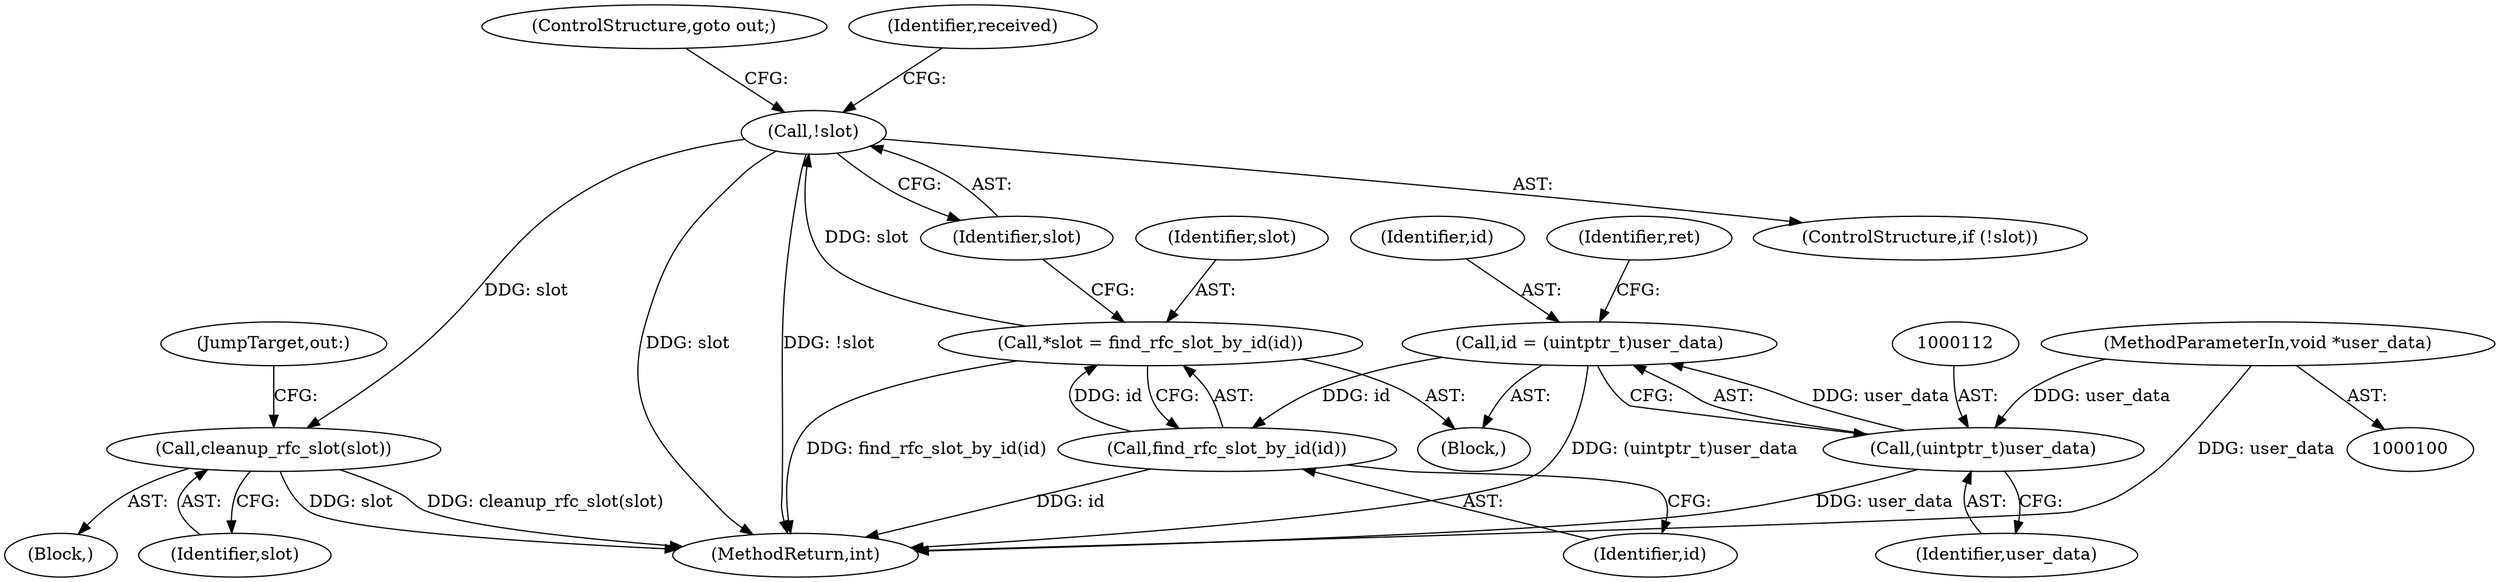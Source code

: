 digraph "0_Android_472271b153c5dc53c28beac55480a8d8434b2d5c_32@pointer" {
"1000124" [label="(Call,!slot)"];
"1000119" [label="(Call,*slot = find_rfc_slot_by_id(id))"];
"1000121" [label="(Call,find_rfc_slot_by_id(id))"];
"1000109" [label="(Call,id = (uintptr_t)user_data)"];
"1000111" [label="(Call,(uintptr_t)user_data)"];
"1000101" [label="(MethodParameterIn,void *user_data)"];
"1000153" [label="(Call,cleanup_rfc_slot(slot))"];
"1000113" [label="(Identifier,user_data)"];
"1000126" [label="(ControlStructure,goto out;)"];
"1000122" [label="(Identifier,id)"];
"1000123" [label="(ControlStructure,if (!slot))"];
"1000147" [label="(Block,)"];
"1000155" [label="(JumpTarget,out:)"];
"1000104" [label="(Block,)"];
"1000111" [label="(Call,(uintptr_t)user_data)"];
"1000110" [label="(Identifier,id)"];
"1000125" [label="(Identifier,slot)"];
"1000116" [label="(Identifier,ret)"];
"1000121" [label="(Call,find_rfc_slot_by_id(id))"];
"1000120" [label="(Identifier,slot)"];
"1000153" [label="(Call,cleanup_rfc_slot(slot))"];
"1000161" [label="(MethodReturn,int)"];
"1000129" [label="(Identifier,received)"];
"1000119" [label="(Call,*slot = find_rfc_slot_by_id(id))"];
"1000109" [label="(Call,id = (uintptr_t)user_data)"];
"1000101" [label="(MethodParameterIn,void *user_data)"];
"1000154" [label="(Identifier,slot)"];
"1000124" [label="(Call,!slot)"];
"1000124" -> "1000123"  [label="AST: "];
"1000124" -> "1000125"  [label="CFG: "];
"1000125" -> "1000124"  [label="AST: "];
"1000126" -> "1000124"  [label="CFG: "];
"1000129" -> "1000124"  [label="CFG: "];
"1000124" -> "1000161"  [label="DDG: slot"];
"1000124" -> "1000161"  [label="DDG: !slot"];
"1000119" -> "1000124"  [label="DDG: slot"];
"1000124" -> "1000153"  [label="DDG: slot"];
"1000119" -> "1000104"  [label="AST: "];
"1000119" -> "1000121"  [label="CFG: "];
"1000120" -> "1000119"  [label="AST: "];
"1000121" -> "1000119"  [label="AST: "];
"1000125" -> "1000119"  [label="CFG: "];
"1000119" -> "1000161"  [label="DDG: find_rfc_slot_by_id(id)"];
"1000121" -> "1000119"  [label="DDG: id"];
"1000121" -> "1000122"  [label="CFG: "];
"1000122" -> "1000121"  [label="AST: "];
"1000121" -> "1000161"  [label="DDG: id"];
"1000109" -> "1000121"  [label="DDG: id"];
"1000109" -> "1000104"  [label="AST: "];
"1000109" -> "1000111"  [label="CFG: "];
"1000110" -> "1000109"  [label="AST: "];
"1000111" -> "1000109"  [label="AST: "];
"1000116" -> "1000109"  [label="CFG: "];
"1000109" -> "1000161"  [label="DDG: (uintptr_t)user_data"];
"1000111" -> "1000109"  [label="DDG: user_data"];
"1000111" -> "1000113"  [label="CFG: "];
"1000112" -> "1000111"  [label="AST: "];
"1000113" -> "1000111"  [label="AST: "];
"1000111" -> "1000161"  [label="DDG: user_data"];
"1000101" -> "1000111"  [label="DDG: user_data"];
"1000101" -> "1000100"  [label="AST: "];
"1000101" -> "1000161"  [label="DDG: user_data"];
"1000153" -> "1000147"  [label="AST: "];
"1000153" -> "1000154"  [label="CFG: "];
"1000154" -> "1000153"  [label="AST: "];
"1000155" -> "1000153"  [label="CFG: "];
"1000153" -> "1000161"  [label="DDG: cleanup_rfc_slot(slot)"];
"1000153" -> "1000161"  [label="DDG: slot"];
}
